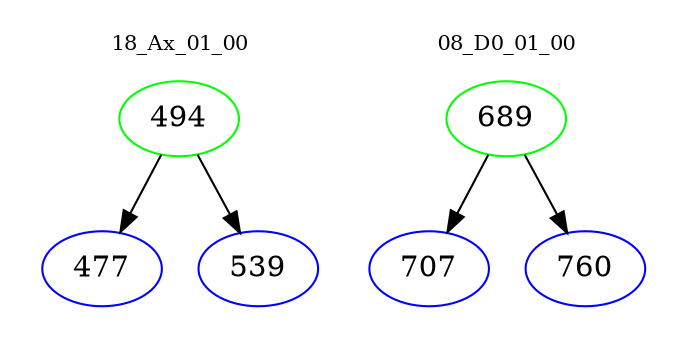 digraph{
subgraph cluster_0 {
color = white
label = "18_Ax_01_00";
fontsize=10;
T0_494 [label="494", color="green"]
T0_494 -> T0_477 [color="black"]
T0_477 [label="477", color="blue"]
T0_494 -> T0_539 [color="black"]
T0_539 [label="539", color="blue"]
}
subgraph cluster_1 {
color = white
label = "08_D0_01_00";
fontsize=10;
T1_689 [label="689", color="green"]
T1_689 -> T1_707 [color="black"]
T1_707 [label="707", color="blue"]
T1_689 -> T1_760 [color="black"]
T1_760 [label="760", color="blue"]
}
}
